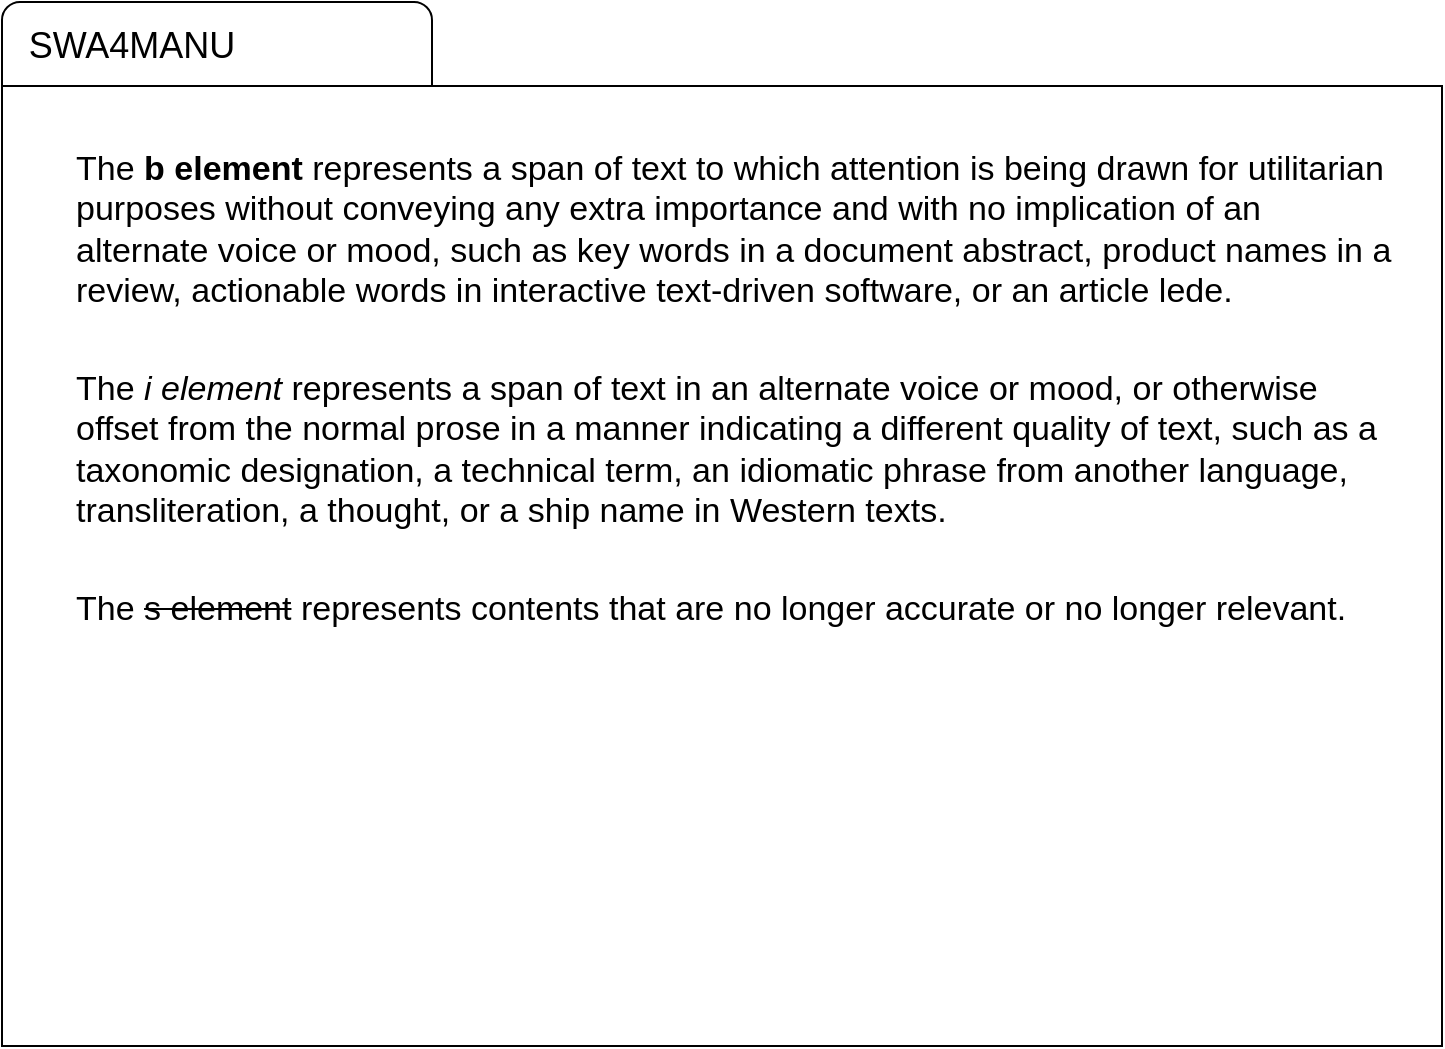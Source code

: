 <mxfile version="13.8.0" type="device"><diagram id="3_W6uf-hZIZ9I9enscKk" name="Page-1"><mxGraphModel dx="1019" dy="570" grid="1" gridSize="10" guides="1" tooltips="1" connect="1" arrows="1" fold="1" page="1" pageScale="1" pageWidth="1169" pageHeight="827" math="0" shadow="0"><root><mxCell id="0"/><mxCell id="1" parent="0"/><mxCell id="GEuqo9YD4r4PaMYKMcmD-3" value="" style="group" parent="1" vertex="1" connectable="0"><mxGeometry x="225" y="153" width="720" height="522" as="geometry"/></mxCell><mxCell id="GEuqo9YD4r4PaMYKMcmD-2" value="" style="rounded=1;whiteSpace=wrap;html=1;" parent="GEuqo9YD4r4PaMYKMcmD-3" vertex="1"><mxGeometry width="215" height="60" as="geometry"/></mxCell><mxCell id="GEuqo9YD4r4PaMYKMcmD-1" value="" style="whiteSpace=wrap;html=1;" parent="GEuqo9YD4r4PaMYKMcmD-3" vertex="1"><mxGeometry y="42" width="720" height="480" as="geometry"/></mxCell><mxCell id="GEuqo9YD4r4PaMYKMcmD-5" value="&lt;div style=&quot;font-size: 17px&quot;&gt;The &lt;b&gt;b element&lt;/b&gt; represents a span of text to which attention is being drawn&amp;nbsp;&lt;span style=&quot;font-size: 17px&quot;&gt;for utilitarian purposes without conveying any extra importance and with no&amp;nbsp;&lt;/span&gt;&lt;span style=&quot;font-size: 17px&quot;&gt;implication of an alternate voice or mood, such as key words in a document&amp;nbsp;&lt;/span&gt;&lt;span style=&quot;font-size: 17px&quot;&gt;abstract, product names in a review, actionable words in interactive text-driven&amp;nbsp;&lt;/span&gt;&lt;span style=&quot;font-size: 17px&quot;&gt;software, or an article lede.&lt;/span&gt;&lt;/div&gt;" style="text;html=1;strokeColor=none;fillColor=none;align=left;verticalAlign=top;whiteSpace=wrap;rounded=0;fontSize=17;" parent="GEuqo9YD4r4PaMYKMcmD-3" vertex="1"><mxGeometry x="35" y="67" width="665" height="80" as="geometry"/></mxCell><mxCell id="GEuqo9YD4r4PaMYKMcmD-7" value="SWA4MANU" style="text;html=1;strokeColor=none;fillColor=none;align=center;verticalAlign=middle;whiteSpace=wrap;rounded=0;fontSize=18;" parent="GEuqo9YD4r4PaMYKMcmD-3" vertex="1"><mxGeometry x="45" y="12" width="40" height="20" as="geometry"/></mxCell><mxCell id="0Hjbm18IvoTKj5N_SsAA-1" value="&lt;div style=&quot;font-size: 17px&quot;&gt;&lt;div&gt;The &lt;i&gt;i element&lt;/i&gt; represents a span of text in an alternate voice or mood, or&amp;nbsp;&lt;span&gt;otherwise offset from the normal prose in a manner indicating a different&amp;nbsp;&lt;/span&gt;&lt;span&gt;quality of text, such as a taxonomic designation, a technical term, an&amp;nbsp;&lt;/span&gt;&lt;span&gt;idiomatic phrase from another language, transliteration, a thought, or a&amp;nbsp;&lt;/span&gt;&lt;span&gt;ship name in Western texts.&lt;/span&gt;&lt;/div&gt;&lt;/div&gt;" style="text;html=1;strokeColor=none;fillColor=none;align=left;verticalAlign=top;whiteSpace=wrap;rounded=0;fontSize=17;" vertex="1" parent="GEuqo9YD4r4PaMYKMcmD-3"><mxGeometry x="35" y="177" width="665" height="80" as="geometry"/></mxCell><mxCell id="0Hjbm18IvoTKj5N_SsAA-2" value="&lt;div&gt;The &lt;strike&gt;s element&lt;/strike&gt; represents contents that are no longer accurate or no longer&amp;nbsp;&lt;span&gt;relevant.&lt;/span&gt;&lt;/div&gt;" style="text;html=1;strokeColor=none;fillColor=none;align=left;verticalAlign=top;whiteSpace=wrap;rounded=0;fontSize=17;" vertex="1" parent="GEuqo9YD4r4PaMYKMcmD-3"><mxGeometry x="35" y="287" width="665" height="20" as="geometry"/></mxCell></root></mxGraphModel></diagram></mxfile>